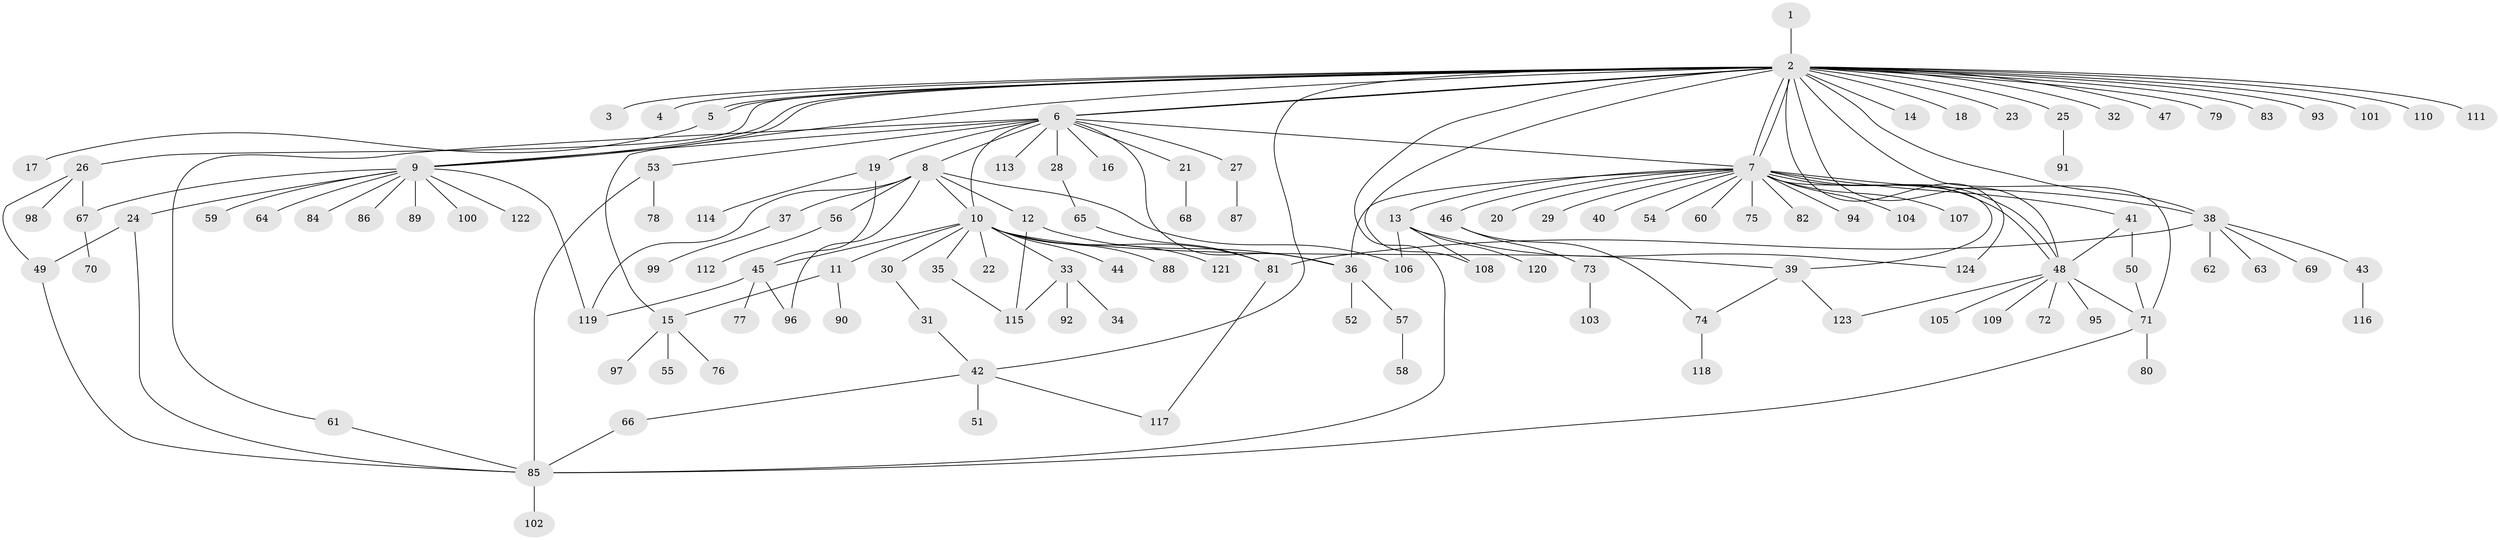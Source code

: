 // Generated by graph-tools (version 1.1) at 2025/11/02/27/25 16:11:14]
// undirected, 124 vertices, 163 edges
graph export_dot {
graph [start="1"]
  node [color=gray90,style=filled];
  1;
  2;
  3;
  4;
  5;
  6;
  7;
  8;
  9;
  10;
  11;
  12;
  13;
  14;
  15;
  16;
  17;
  18;
  19;
  20;
  21;
  22;
  23;
  24;
  25;
  26;
  27;
  28;
  29;
  30;
  31;
  32;
  33;
  34;
  35;
  36;
  37;
  38;
  39;
  40;
  41;
  42;
  43;
  44;
  45;
  46;
  47;
  48;
  49;
  50;
  51;
  52;
  53;
  54;
  55;
  56;
  57;
  58;
  59;
  60;
  61;
  62;
  63;
  64;
  65;
  66;
  67;
  68;
  69;
  70;
  71;
  72;
  73;
  74;
  75;
  76;
  77;
  78;
  79;
  80;
  81;
  82;
  83;
  84;
  85;
  86;
  87;
  88;
  89;
  90;
  91;
  92;
  93;
  94;
  95;
  96;
  97;
  98;
  99;
  100;
  101;
  102;
  103;
  104;
  105;
  106;
  107;
  108;
  109;
  110;
  111;
  112;
  113;
  114;
  115;
  116;
  117;
  118;
  119;
  120;
  121;
  122;
  123;
  124;
  1 -- 2;
  2 -- 3;
  2 -- 4;
  2 -- 5;
  2 -- 5;
  2 -- 6;
  2 -- 6;
  2 -- 7;
  2 -- 7;
  2 -- 9;
  2 -- 9;
  2 -- 14;
  2 -- 15;
  2 -- 18;
  2 -- 23;
  2 -- 25;
  2 -- 26;
  2 -- 32;
  2 -- 38;
  2 -- 42;
  2 -- 47;
  2 -- 48;
  2 -- 71;
  2 -- 79;
  2 -- 83;
  2 -- 85;
  2 -- 93;
  2 -- 101;
  2 -- 108;
  2 -- 110;
  2 -- 111;
  2 -- 124;
  5 -- 17;
  6 -- 7;
  6 -- 8;
  6 -- 9;
  6 -- 10;
  6 -- 16;
  6 -- 19;
  6 -- 21;
  6 -- 27;
  6 -- 28;
  6 -- 36;
  6 -- 53;
  6 -- 61;
  6 -- 113;
  7 -- 13;
  7 -- 20;
  7 -- 29;
  7 -- 36;
  7 -- 38;
  7 -- 39;
  7 -- 40;
  7 -- 41;
  7 -- 46;
  7 -- 48;
  7 -- 48;
  7 -- 54;
  7 -- 60;
  7 -- 75;
  7 -- 82;
  7 -- 94;
  7 -- 104;
  7 -- 107;
  8 -- 10;
  8 -- 12;
  8 -- 37;
  8 -- 56;
  8 -- 96;
  8 -- 106;
  8 -- 119;
  9 -- 24;
  9 -- 59;
  9 -- 64;
  9 -- 67;
  9 -- 84;
  9 -- 86;
  9 -- 89;
  9 -- 100;
  9 -- 119;
  9 -- 122;
  10 -- 11;
  10 -- 22;
  10 -- 30;
  10 -- 33;
  10 -- 35;
  10 -- 39;
  10 -- 44;
  10 -- 45;
  10 -- 81;
  10 -- 88;
  10 -- 121;
  11 -- 15;
  11 -- 90;
  12 -- 36;
  12 -- 115;
  13 -- 106;
  13 -- 108;
  13 -- 120;
  13 -- 124;
  15 -- 55;
  15 -- 76;
  15 -- 97;
  19 -- 45;
  19 -- 114;
  21 -- 68;
  24 -- 49;
  24 -- 85;
  25 -- 91;
  26 -- 49;
  26 -- 67;
  26 -- 98;
  27 -- 87;
  28 -- 65;
  30 -- 31;
  31 -- 42;
  33 -- 34;
  33 -- 92;
  33 -- 115;
  35 -- 115;
  36 -- 52;
  36 -- 57;
  37 -- 99;
  38 -- 43;
  38 -- 62;
  38 -- 63;
  38 -- 69;
  38 -- 81;
  39 -- 74;
  39 -- 123;
  41 -- 48;
  41 -- 50;
  42 -- 51;
  42 -- 66;
  42 -- 117;
  43 -- 116;
  45 -- 77;
  45 -- 96;
  45 -- 119;
  46 -- 73;
  46 -- 74;
  48 -- 71;
  48 -- 72;
  48 -- 95;
  48 -- 105;
  48 -- 109;
  48 -- 123;
  49 -- 85;
  50 -- 71;
  53 -- 78;
  53 -- 85;
  56 -- 112;
  57 -- 58;
  61 -- 85;
  65 -- 81;
  66 -- 85;
  67 -- 70;
  71 -- 80;
  71 -- 85;
  73 -- 103;
  74 -- 118;
  81 -- 117;
  85 -- 102;
}
